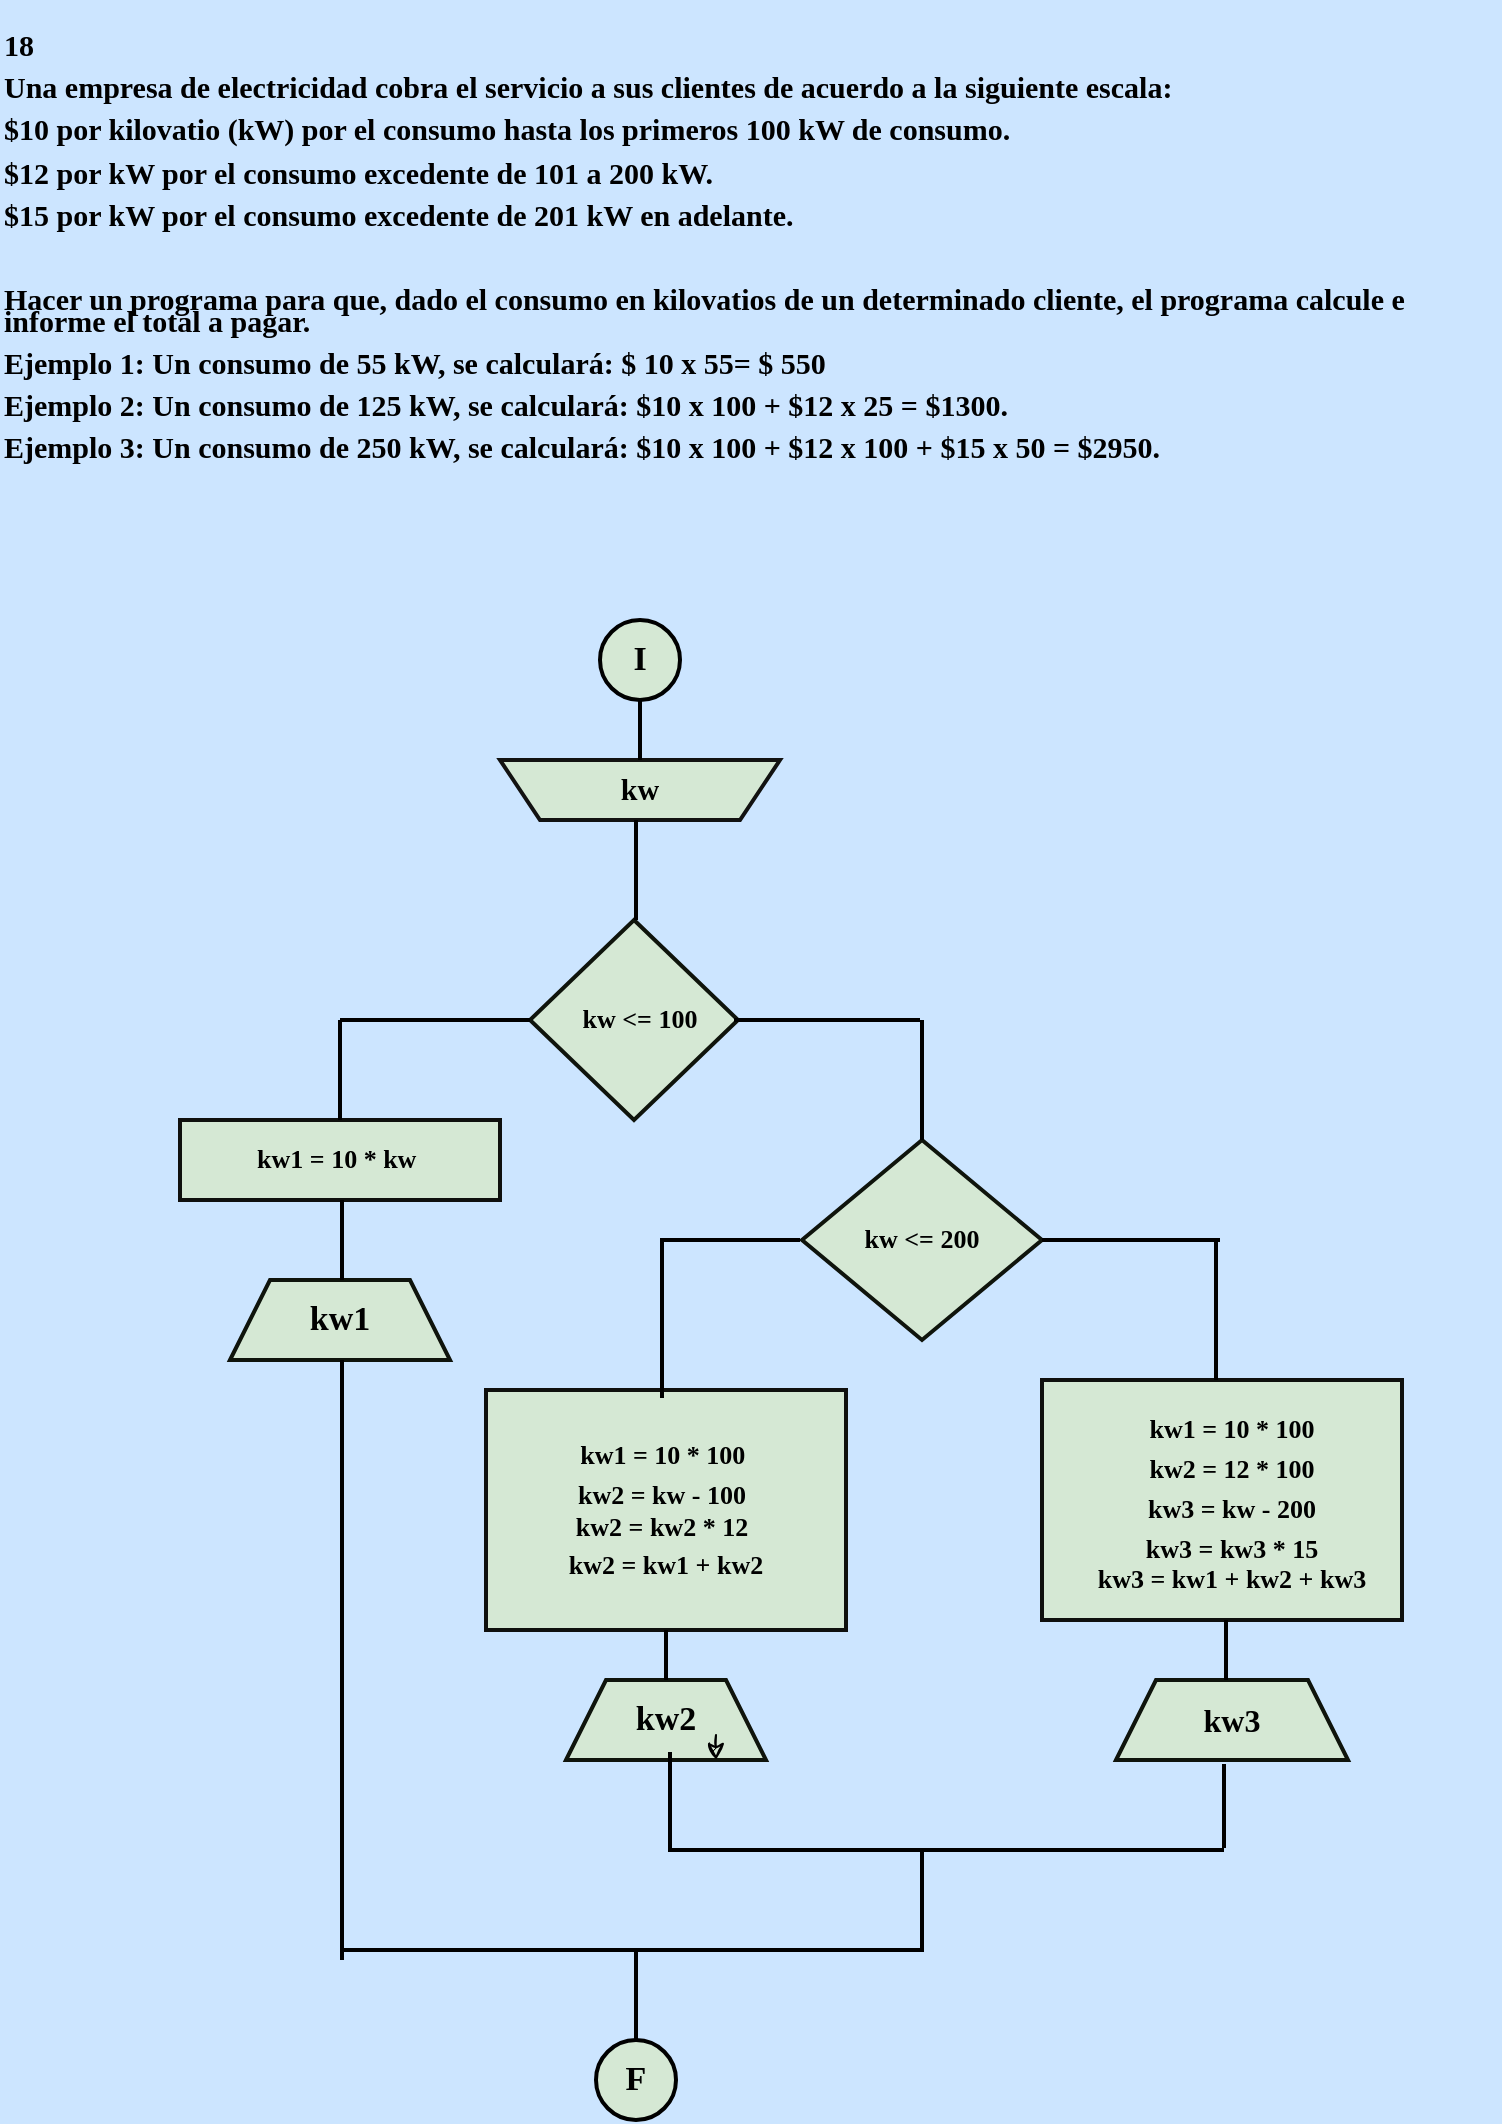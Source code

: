 <mxfile version="24.1.0" type="device">
  <diagram name="Página-1" id="AbSurpuExVeB9a-xhsQa">
    <mxGraphModel dx="1420" dy="830" grid="1" gridSize="10" guides="1" tooltips="1" connect="1" arrows="1" fold="1" page="1" pageScale="1" pageWidth="827" pageHeight="1169" background="#CCE5FF" math="0" shadow="0">
      <root>
        <mxCell id="0" />
        <mxCell id="1" parent="0" />
        <mxCell id="GO9WgjFyL9bXc8ZY_ld0-1" value="&lt;p style=&quot;line-height: 80%;&quot;&gt;&lt;b style=&quot;font-size: 15px;&quot;&gt;&lt;font style=&quot;font-size: 15px;&quot; color=&quot;#000000&quot; face=&quot;Comic Sans MS&quot;&gt;18&lt;br&gt;&lt;br&gt;Una empresa de electricidad cobra el servicio a sus clientes de acuerdo a la siguiente escala: &lt;br&gt;&lt;br&gt;$10 por kilovatio (kW) por el consumo hasta los primeros 100 kW de consumo. &lt;br&gt;&lt;br&gt;$12 por kW por el consumo excedente de 101 a 200 kW. &lt;br&gt;&lt;br&gt;$15 por kW por el consumo excedente de 201 kW en adelante.&lt;br&gt;&lt;br&gt;&lt;br&gt;&lt;br&gt;Hacer un programa para que, dado el consumo en kilovatios de un determinado cliente, el programa calcule e informe el total a pagar.&lt;br&gt;&lt;br&gt;Ejemplo 1: Un consumo de 55 kW, se calculará: $ 10 x 55= $ 550 &lt;br&gt;&lt;br&gt;Ejemplo 2: Un consumo de 125 kW, se calculará: $10 x 100 + $12 x 25 = $1300.&lt;br&gt;&lt;br&gt;Ejemplo 3: Un consumo de 250 kW, se calculará: $10 x 100 + $12 x 100 + $15 x 50 = $2950.&lt;/font&gt;&lt;/b&gt;&lt;/p&gt;" style="text;whiteSpace=wrap;html=1;fontFamily=Architects Daughter;fontSource=https%3A%2F%2Ffonts.googleapis.com%2Fcss%3Ffamily%3DArchitects%2BDaughter;" vertex="1" parent="1">
          <mxGeometry x="50" width="750" height="280" as="geometry" />
        </mxCell>
        <mxCell id="GO9WgjFyL9bXc8ZY_ld0-94" value="" style="group;aspect=fixed;" vertex="1" connectable="0" parent="1">
          <mxGeometry x="140" y="310" width="621" height="750" as="geometry" />
        </mxCell>
        <mxCell id="GO9WgjFyL9bXc8ZY_ld0-8" value="" style="group" vertex="1" connectable="0" parent="GO9WgjFyL9bXc8ZY_ld0-94">
          <mxGeometry x="210" width="40" height="40" as="geometry" />
        </mxCell>
        <mxCell id="GO9WgjFyL9bXc8ZY_ld0-2" value="" style="strokeWidth=2;html=1;shape=mxgraph.flowchart.start_2;whiteSpace=wrap;rounded=0;labelBackgroundColor=none;strokeColor=#000000;align=center;verticalAlign=middle;fontFamily=Helvetica;fontSize=12;fontColor=default;fillColor=#d5e8d4;aspect=fixed;" vertex="1" parent="GO9WgjFyL9bXc8ZY_ld0-8">
          <mxGeometry width="40" height="40" as="geometry" />
        </mxCell>
        <mxCell id="GO9WgjFyL9bXc8ZY_ld0-6" value="&lt;font color=&quot;#000000&quot; size=&quot;1&quot; face=&quot;Comic Sans MS&quot;&gt;&lt;b style=&quot;font-size: 17px;&quot;&gt;I&lt;/b&gt;&lt;/font&gt;" style="text;strokeColor=none;align=center;fillColor=none;html=1;verticalAlign=middle;whiteSpace=wrap;rounded=0;fontFamily=Architects Daughter;fontSource=https%3A%2F%2Ffonts.googleapis.com%2Fcss%3Ffamily%3DArchitects%2BDaughter;aspect=fixed;" vertex="1" parent="GO9WgjFyL9bXc8ZY_ld0-8">
          <mxGeometry x="5" y="5" width="30" height="30" as="geometry" />
        </mxCell>
        <mxCell id="GO9WgjFyL9bXc8ZY_ld0-9" value="" style="group" vertex="1" connectable="0" parent="GO9WgjFyL9bXc8ZY_ld0-94">
          <mxGeometry x="198" y="710" width="60" height="40" as="geometry" />
        </mxCell>
        <mxCell id="GO9WgjFyL9bXc8ZY_ld0-3" value="" style="strokeWidth=2;html=1;shape=mxgraph.flowchart.start_2;whiteSpace=wrap;rounded=0;labelBackgroundColor=none;strokeColor=#000000;align=center;verticalAlign=middle;fontFamily=Helvetica;fontSize=12;fontColor=default;fillColor=#d5e8d4;aspect=fixed;" vertex="1" parent="GO9WgjFyL9bXc8ZY_ld0-9">
          <mxGeometry x="10" width="40" height="40" as="geometry" />
        </mxCell>
        <mxCell id="GO9WgjFyL9bXc8ZY_ld0-7" value="&lt;font color=&quot;#000000&quot; size=&quot;1&quot; face=&quot;Comic Sans MS&quot;&gt;&lt;b style=&quot;font-size: 17px;&quot;&gt;F&lt;/b&gt;&lt;/font&gt;" style="text;strokeColor=none;align=center;fillColor=none;html=1;verticalAlign=middle;whiteSpace=wrap;rounded=0;fontFamily=Architects Daughter;fontSource=https://fonts.googleapis.com/css?family=Architects+Daughter;aspect=fixed;" vertex="1" parent="GO9WgjFyL9bXc8ZY_ld0-9">
          <mxGeometry y="5" width="60" height="30" as="geometry" />
        </mxCell>
        <mxCell id="GO9WgjFyL9bXc8ZY_ld0-11" value="" style="group" vertex="1" connectable="0" parent="GO9WgjFyL9bXc8ZY_ld0-94">
          <mxGeometry x="160" y="70" width="140" height="30" as="geometry" />
        </mxCell>
        <mxCell id="GO9WgjFyL9bXc8ZY_ld0-4" value="" style="shape=trapezoid;perimeter=trapezoidPerimeter;whiteSpace=wrap;html=1;fixedSize=1;rounded=0;labelBackgroundColor=none;strokeColor=#121211;strokeWidth=2;align=center;verticalAlign=middle;fontFamily=Helvetica;fontSize=12;fontColor=default;fillColor=#d5e8d4;direction=west;container=0;aspect=fixed;" vertex="1" parent="GO9WgjFyL9bXc8ZY_ld0-11">
          <mxGeometry width="140" height="30" as="geometry">
            <mxRectangle x="-1020" y="-650" width="50" height="40" as="alternateBounds" />
          </mxGeometry>
        </mxCell>
        <mxCell id="GO9WgjFyL9bXc8ZY_ld0-10" value="&lt;font face=&quot;Comic Sans MS&quot; color=&quot;#000000&quot;&gt;&lt;span style=&quot;font-size: 15px;&quot;&gt;&lt;b&gt;kw&lt;/b&gt;&lt;/span&gt;&lt;/font&gt;" style="text;strokeColor=none;align=center;fillColor=none;html=1;verticalAlign=middle;whiteSpace=wrap;rounded=0;fontFamily=Architects Daughter;fontSource=https://fonts.googleapis.com/css?family=Architects+Daughter;aspect=fixed;container=0;" vertex="1" parent="GO9WgjFyL9bXc8ZY_ld0-11">
          <mxGeometry x="30" width="80" height="30" as="geometry" />
        </mxCell>
        <mxCell id="GO9WgjFyL9bXc8ZY_ld0-71" value="" style="line;strokeWidth=2;direction=south;html=1;hachureGap=4;fontFamily=Architects Daughter;fontSource=https://fonts.googleapis.com/css?family=Architects+Daughter;strokeColor=#000000;" vertex="1" parent="GO9WgjFyL9bXc8ZY_ld0-11">
          <mxGeometry x="65" y="-30" width="10" height="30" as="geometry" />
        </mxCell>
        <mxCell id="GO9WgjFyL9bXc8ZY_ld0-17" value="" style="group" vertex="1" connectable="0" parent="GO9WgjFyL9bXc8ZY_ld0-94">
          <mxGeometry x="175" y="150" width="110" height="100" as="geometry" />
        </mxCell>
        <mxCell id="GO9WgjFyL9bXc8ZY_ld0-13" value="" style="rhombus;whiteSpace=wrap;html=1;rounded=0;labelBackgroundColor=none;strokeColor=#0F140C;strokeWidth=2;align=center;verticalAlign=middle;fontFamily=Helvetica;fontSize=12;fontColor=default;fillColor=#d5e8d4;aspect=fixed;" vertex="1" parent="GO9WgjFyL9bXc8ZY_ld0-17">
          <mxGeometry width="104" height="100" as="geometry" />
        </mxCell>
        <mxCell id="GO9WgjFyL9bXc8ZY_ld0-14" value="&lt;b&gt;&lt;font style=&quot;font-size: 13px;&quot; color=&quot;#000000&quot; face=&quot;Comic Sans MS&quot;&gt;kw &amp;lt;= 100&lt;/font&gt;&lt;/b&gt;" style="text;strokeColor=none;align=center;fillColor=none;html=1;verticalAlign=middle;whiteSpace=wrap;rounded=0;fontFamily=Architects Daughter;fontSource=https://fonts.googleapis.com/css?family=Architects+Daughter;aspect=fixed;" vertex="1" parent="GO9WgjFyL9bXc8ZY_ld0-17">
          <mxGeometry width="110" height="100" as="geometry" />
        </mxCell>
        <mxCell id="GO9WgjFyL9bXc8ZY_ld0-29" value="" style="group" vertex="1" connectable="0" parent="GO9WgjFyL9bXc8ZY_ld0-94">
          <mxGeometry x="311" y="260" width="120" height="100" as="geometry" />
        </mxCell>
        <mxCell id="GO9WgjFyL9bXc8ZY_ld0-18" value="" style="rhombus;whiteSpace=wrap;html=1;rounded=0;labelBackgroundColor=none;strokeColor=#0F140C;strokeWidth=2;align=center;verticalAlign=middle;fontFamily=Helvetica;fontSize=12;fontColor=default;fillColor=#d5e8d4;aspect=fixed;" vertex="1" parent="GO9WgjFyL9bXc8ZY_ld0-29">
          <mxGeometry width="120" height="100" as="geometry" />
        </mxCell>
        <mxCell id="GO9WgjFyL9bXc8ZY_ld0-27" value="&lt;font face=&quot;Comic Sans MS&quot; color=&quot;#000000&quot;&gt;&lt;span style=&quot;font-size: 13px;&quot;&gt;&lt;b&gt;kw &amp;lt;= 200&lt;/b&gt;&lt;/span&gt;&lt;/font&gt;" style="text;strokeColor=none;align=center;fillColor=none;html=1;verticalAlign=middle;whiteSpace=wrap;rounded=0;fontFamily=Architects Daughter;fontSource=https://fonts.googleapis.com/css?family=Architects+Daughter;aspect=fixed;" vertex="1" parent="GO9WgjFyL9bXc8ZY_ld0-29">
          <mxGeometry x="5" y="35" width="110" height="30" as="geometry" />
        </mxCell>
        <mxCell id="GO9WgjFyL9bXc8ZY_ld0-49" value="" style="group;aspect=fixed;" vertex="1" connectable="0" parent="GO9WgjFyL9bXc8ZY_ld0-94">
          <mxGeometry x="431" y="380" width="190" height="130" as="geometry" />
        </mxCell>
        <mxCell id="GO9WgjFyL9bXc8ZY_ld0-40" value="" style="rounded=0;whiteSpace=wrap;html=1;labelBackgroundColor=none;strokeColor=#0f100e;strokeWidth=2;align=center;verticalAlign=middle;fontFamily=Helvetica;fontSize=12;fontColor=default;fillColor=#d5e8d4;" vertex="1" parent="GO9WgjFyL9bXc8ZY_ld0-49">
          <mxGeometry width="180" height="120" as="geometry" />
        </mxCell>
        <mxCell id="GO9WgjFyL9bXc8ZY_ld0-41" value="" style="group;aspect=fixed;" vertex="1" connectable="0" parent="GO9WgjFyL9bXc8ZY_ld0-49">
          <mxGeometry y="10" width="190" height="120" as="geometry" />
        </mxCell>
        <mxCell id="GO9WgjFyL9bXc8ZY_ld0-42" value="&lt;font face=&quot;Comic Sans MS&quot; color=&quot;#000000&quot;&gt;&lt;span style=&quot;font-size: 13px;&quot;&gt;&lt;b&gt;kw3 = kw - 200&lt;/b&gt;&lt;/span&gt;&lt;/font&gt;" style="text;strokeColor=none;align=center;fillColor=none;html=1;verticalAlign=middle;whiteSpace=wrap;rounded=0;fontFamily=Architects Daughter;fontSource=https://fonts.googleapis.com/css?family=Architects+Daughter;" vertex="1" parent="GO9WgjFyL9bXc8ZY_ld0-41">
          <mxGeometry x="40" y="40" width="110" height="30" as="geometry" />
        </mxCell>
        <mxCell id="GO9WgjFyL9bXc8ZY_ld0-43" value="&lt;font face=&quot;Comic Sans MS&quot; color=&quot;#000000&quot;&gt;&lt;span style=&quot;font-size: 13px;&quot;&gt;&lt;b&gt;kw1 = 10 * 100&lt;/b&gt;&lt;/span&gt;&lt;/font&gt;" style="text;strokeColor=none;align=center;fillColor=none;html=1;verticalAlign=middle;whiteSpace=wrap;rounded=0;fontFamily=Architects Daughter;fontSource=https://fonts.googleapis.com/css?family=Architects+Daughter;" vertex="1" parent="GO9WgjFyL9bXc8ZY_ld0-41">
          <mxGeometry x="40" width="110" height="30" as="geometry" />
        </mxCell>
        <mxCell id="GO9WgjFyL9bXc8ZY_ld0-44" value="&lt;font face=&quot;Comic Sans MS&quot; color=&quot;#000000&quot;&gt;&lt;span style=&quot;font-size: 13px;&quot;&gt;&lt;b&gt;kw2 = 12 * 100&lt;/b&gt;&lt;/span&gt;&lt;/font&gt;" style="text;strokeColor=none;align=center;fillColor=none;html=1;verticalAlign=middle;whiteSpace=wrap;rounded=0;fontFamily=Architects Daughter;fontSource=https://fonts.googleapis.com/css?family=Architects+Daughter;" vertex="1" parent="GO9WgjFyL9bXc8ZY_ld0-41">
          <mxGeometry x="40" y="20" width="110" height="30" as="geometry" />
        </mxCell>
        <mxCell id="GO9WgjFyL9bXc8ZY_ld0-45" value="&lt;font face=&quot;Comic Sans MS&quot; color=&quot;#000000&quot;&gt;&lt;span style=&quot;font-size: 13px;&quot;&gt;&lt;b&gt;kw3 = kw3 * 15&lt;/b&gt;&lt;/span&gt;&lt;/font&gt;" style="text;strokeColor=none;align=center;fillColor=none;html=1;verticalAlign=middle;whiteSpace=wrap;rounded=0;fontFamily=Architects Daughter;fontSource=https://fonts.googleapis.com/css?family=Architects+Daughter;" vertex="1" parent="GO9WgjFyL9bXc8ZY_ld0-41">
          <mxGeometry x="40" y="60" width="110" height="30" as="geometry" />
        </mxCell>
        <mxCell id="GO9WgjFyL9bXc8ZY_ld0-46" style="edgeStyle=orthogonalEdgeStyle;rounded=0;sketch=1;hachureGap=4;jiggle=2;curveFitting=1;orthogonalLoop=1;jettySize=auto;html=1;exitX=0.5;exitY=1;exitDx=0;exitDy=0;fontFamily=Architects Daughter;fontSource=https://fonts.googleapis.com/css?family=Architects+Daughter;" edge="1" parent="GO9WgjFyL9bXc8ZY_ld0-41" source="GO9WgjFyL9bXc8ZY_ld0-45" target="GO9WgjFyL9bXc8ZY_ld0-45">
          <mxGeometry relative="1" as="geometry" />
        </mxCell>
        <mxCell id="GO9WgjFyL9bXc8ZY_ld0-47" value="&lt;font face=&quot;Comic Sans MS&quot; color=&quot;#000000&quot;&gt;&lt;span style=&quot;font-size: 13px;&quot;&gt;&lt;b&gt;kw3 = kw1 + kw2 + kw3&lt;/b&gt;&lt;/span&gt;&lt;/font&gt;" style="text;strokeColor=none;align=center;fillColor=none;html=1;verticalAlign=middle;whiteSpace=wrap;rounded=0;fontFamily=Architects Daughter;fontSource=https://fonts.googleapis.com/css?family=Architects+Daughter;" vertex="1" parent="GO9WgjFyL9bXc8ZY_ld0-41">
          <mxGeometry y="60" width="190" height="60" as="geometry" />
        </mxCell>
        <mxCell id="GO9WgjFyL9bXc8ZY_ld0-55" value="" style="group;aspect=fixed;" vertex="1" connectable="0" parent="GO9WgjFyL9bXc8ZY_ld0-94">
          <mxGeometry x="468" y="530" width="116" height="40" as="geometry" />
        </mxCell>
        <mxCell id="GO9WgjFyL9bXc8ZY_ld0-50" value="" style="shape=trapezoid;perimeter=trapezoidPerimeter;whiteSpace=wrap;html=1;fixedSize=1;rounded=0;labelBackgroundColor=none;strokeColor=#0F140C;strokeWidth=2;align=center;verticalAlign=middle;fontFamily=Helvetica;fontSize=12;fontColor=default;fillColor=#d5e8d4;aspect=fixed;" vertex="1" parent="GO9WgjFyL9bXc8ZY_ld0-55">
          <mxGeometry width="116" height="40" as="geometry" />
        </mxCell>
        <mxCell id="GO9WgjFyL9bXc8ZY_ld0-54" value="&lt;font size=&quot;1&quot; face=&quot;Comic Sans MS&quot; color=&quot;#000000&quot;&gt;&lt;b style=&quot;font-size: 16px;&quot;&gt;kw3&lt;/b&gt;&lt;/font&gt;" style="text;strokeColor=none;align=center;fillColor=none;html=1;verticalAlign=middle;whiteSpace=wrap;rounded=0;fontFamily=Architects Daughter;fontSource=https://fonts.googleapis.com/css?family=Architects+Daughter;aspect=fixed;" vertex="1" parent="GO9WgjFyL9bXc8ZY_ld0-55">
          <mxGeometry x="28" y="5" width="60" height="30" as="geometry" />
        </mxCell>
        <mxCell id="GO9WgjFyL9bXc8ZY_ld0-90" value="" style="line;strokeWidth=2;direction=south;html=1;hachureGap=4;fontFamily=Architects Daughter;fontSource=https://fonts.googleapis.com/css?family=Architects+Daughter;strokeColor=#000000;" vertex="1" parent="GO9WgjFyL9bXc8ZY_ld0-55">
          <mxGeometry x="50" y="-30" width="10" height="30" as="geometry" />
        </mxCell>
        <mxCell id="GO9WgjFyL9bXc8ZY_ld0-59" value="" style="group" vertex="1" connectable="0" parent="GO9WgjFyL9bXc8ZY_ld0-94">
          <mxGeometry y="250" width="160" height="40" as="geometry" />
        </mxCell>
        <mxCell id="GO9WgjFyL9bXc8ZY_ld0-53" value="" style="rounded=0;whiteSpace=wrap;html=1;labelBackgroundColor=none;strokeColor=#0f100e;strokeWidth=2;align=center;verticalAlign=middle;fontFamily=Helvetica;fontSize=12;fontColor=default;fillColor=#d5e8d4;aspect=fixed;" vertex="1" parent="GO9WgjFyL9bXc8ZY_ld0-59">
          <mxGeometry width="160" height="40" as="geometry" />
        </mxCell>
        <mxCell id="GO9WgjFyL9bXc8ZY_ld0-58" value="&lt;font face=&quot;Comic Sans MS&quot; color=&quot;#000000&quot;&gt;&lt;span style=&quot;font-size: 13px;&quot;&gt;&lt;b&gt;kw1 = 10 * kw&amp;nbsp;&lt;/b&gt;&lt;/span&gt;&lt;/font&gt;" style="text;strokeColor=none;align=center;fillColor=none;html=1;verticalAlign=middle;whiteSpace=wrap;rounded=0;fontFamily=Architects Daughter;fontSource=https://fonts.googleapis.com/css?family=Architects+Daughter;aspect=fixed;" vertex="1" parent="GO9WgjFyL9bXc8ZY_ld0-59">
          <mxGeometry x="20" y="5" width="120" height="30" as="geometry" />
        </mxCell>
        <mxCell id="GO9WgjFyL9bXc8ZY_ld0-60" value="" style="group" vertex="1" connectable="0" parent="GO9WgjFyL9bXc8ZY_ld0-94">
          <mxGeometry x="25" y="330" width="110" height="40" as="geometry" />
        </mxCell>
        <mxCell id="GO9WgjFyL9bXc8ZY_ld0-5" value="" style="shape=trapezoid;perimeter=trapezoidPerimeter;whiteSpace=wrap;html=1;fixedSize=1;rounded=0;labelBackgroundColor=none;strokeColor=#0F140C;strokeWidth=2;align=center;verticalAlign=middle;fontFamily=Helvetica;fontSize=12;fontColor=default;fillColor=#d5e8d4;aspect=fixed;" vertex="1" parent="GO9WgjFyL9bXc8ZY_ld0-60">
          <mxGeometry width="110" height="40" as="geometry" />
        </mxCell>
        <mxCell id="GO9WgjFyL9bXc8ZY_ld0-31" value="&lt;font size=&quot;1&quot; face=&quot;Comic Sans MS&quot; color=&quot;#000000&quot;&gt;&lt;b style=&quot;font-size: 17px;&quot;&gt;kw1&lt;/b&gt;&lt;/font&gt;" style="text;strokeColor=none;align=center;fillColor=none;html=1;verticalAlign=middle;whiteSpace=wrap;rounded=0;fontFamily=Architects Daughter;fontSource=https://fonts.googleapis.com/css?family=Architects+Daughter;aspect=fixed;" vertex="1" parent="GO9WgjFyL9bXc8ZY_ld0-60">
          <mxGeometry x="35" y="5" width="40" height="30" as="geometry" />
        </mxCell>
        <mxCell id="GO9WgjFyL9bXc8ZY_ld0-64" value="" style="group" vertex="1" connectable="0" parent="GO9WgjFyL9bXc8ZY_ld0-94">
          <mxGeometry x="153" y="385" width="180" height="120" as="geometry" />
        </mxCell>
        <mxCell id="GO9WgjFyL9bXc8ZY_ld0-52" value="" style="rounded=0;whiteSpace=wrap;html=1;labelBackgroundColor=none;strokeColor=#0f100e;strokeWidth=2;align=center;verticalAlign=middle;fontFamily=Helvetica;fontSize=12;fontColor=default;fillColor=#d5e8d4;aspect=fixed;" vertex="1" parent="GO9WgjFyL9bXc8ZY_ld0-64">
          <mxGeometry width="180" height="120" as="geometry" />
        </mxCell>
        <mxCell id="GO9WgjFyL9bXc8ZY_ld0-61" value="" style="group;aspect=fixed;" vertex="1" connectable="0" parent="GO9WgjFyL9bXc8ZY_ld0-64">
          <mxGeometry x="20" y="18" width="140" height="100" as="geometry" />
        </mxCell>
        <mxCell id="GO9WgjFyL9bXc8ZY_ld0-15" value="&lt;b&gt;&lt;font style=&quot;font-size: 13px;&quot; color=&quot;#000000&quot; face=&quot;Comic Sans MS&quot;&gt;kw2 = kw2 * 12&lt;/font&gt;&lt;/b&gt;" style="text;strokeColor=none;align=center;fillColor=none;html=1;verticalAlign=middle;whiteSpace=wrap;rounded=0;fontFamily=Architects Daughter;fontSource=https://fonts.googleapis.com/css?family=Architects+Daughter;aspect=fixed;" vertex="1" parent="GO9WgjFyL9bXc8ZY_ld0-61">
          <mxGeometry x="13" y="1" width="110" height="99" as="geometry" />
        </mxCell>
        <mxCell id="GO9WgjFyL9bXc8ZY_ld0-20" value="&lt;b&gt;&lt;font style=&quot;font-size: 13px;&quot; color=&quot;#000000&quot; face=&quot;Comic Sans MS&quot;&gt;kw2 = kw1 + kw2&lt;/font&gt;&lt;/b&gt;" style="text;strokeColor=none;align=center;fillColor=none;html=1;verticalAlign=middle;whiteSpace=wrap;rounded=0;fontFamily=Architects Daughter;fontSource=https://fonts.googleapis.com/css?family=Architects+Daughter;aspect=fixed;" vertex="1" parent="GO9WgjFyL9bXc8ZY_ld0-61">
          <mxGeometry y="40" width="140" height="60" as="geometry" />
        </mxCell>
        <mxCell id="GO9WgjFyL9bXc8ZY_ld0-16" value="&lt;font face=&quot;Comic Sans MS&quot; color=&quot;#000000&quot;&gt;&lt;span style=&quot;font-size: 13px;&quot;&gt;&lt;b&gt;kw1 = 10 * 100&amp;nbsp;&lt;/b&gt;&lt;/span&gt;&lt;/font&gt;" style="text;strokeColor=none;align=center;fillColor=none;html=1;verticalAlign=middle;whiteSpace=wrap;rounded=0;fontFamily=Architects Daughter;fontSource=https://fonts.googleapis.com/css?family=Architects+Daughter;aspect=fixed;" vertex="1" parent="GO9WgjFyL9bXc8ZY_ld0-61">
          <mxGeometry x="15" width="110" height="30" as="geometry" />
        </mxCell>
        <mxCell id="GO9WgjFyL9bXc8ZY_ld0-23" value="&lt;font face=&quot;Comic Sans MS&quot; color=&quot;#000000&quot;&gt;&lt;span style=&quot;font-size: 13px;&quot;&gt;&lt;b&gt;kw2 = kw - 100&lt;/b&gt;&lt;/span&gt;&lt;/font&gt;" style="text;strokeColor=none;align=center;fillColor=none;html=1;verticalAlign=middle;whiteSpace=wrap;rounded=0;fontFamily=Architects Daughter;fontSource=https://fonts.googleapis.com/css?family=Architects+Daughter;aspect=fixed;" vertex="1" parent="GO9WgjFyL9bXc8ZY_ld0-61">
          <mxGeometry x="13" y="20" width="110" height="30" as="geometry" />
        </mxCell>
        <mxCell id="GO9WgjFyL9bXc8ZY_ld0-67" value="" style="group" vertex="1" connectable="0" parent="GO9WgjFyL9bXc8ZY_ld0-94">
          <mxGeometry x="193" y="530" width="100" height="40" as="geometry" />
        </mxCell>
        <mxCell id="GO9WgjFyL9bXc8ZY_ld0-51" value="" style="shape=trapezoid;perimeter=trapezoidPerimeter;whiteSpace=wrap;html=1;fixedSize=1;rounded=0;labelBackgroundColor=none;strokeColor=#0F140C;strokeWidth=2;align=center;verticalAlign=middle;fontFamily=Helvetica;fontSize=12;fontColor=default;fillColor=#d5e8d4;aspect=fixed;" vertex="1" parent="GO9WgjFyL9bXc8ZY_ld0-67">
          <mxGeometry width="100" height="40" as="geometry" />
        </mxCell>
        <mxCell id="GO9WgjFyL9bXc8ZY_ld0-68" style="edgeStyle=orthogonalEdgeStyle;rounded=0;sketch=1;hachureGap=4;jiggle=2;curveFitting=1;orthogonalLoop=1;jettySize=auto;html=1;exitX=1;exitY=0.75;exitDx=0;exitDy=0;entryX=0.75;entryY=1;entryDx=0;entryDy=0;fontFamily=Architects Daughter;fontSource=https%3A%2F%2Ffonts.googleapis.com%2Fcss%3Ffamily%3DArchitects%2BDaughter;" edge="1" parent="GO9WgjFyL9bXc8ZY_ld0-67" source="GO9WgjFyL9bXc8ZY_ld0-65" target="GO9WgjFyL9bXc8ZY_ld0-51">
          <mxGeometry relative="1" as="geometry" />
        </mxCell>
        <mxCell id="GO9WgjFyL9bXc8ZY_ld0-65" value="&lt;font size=&quot;1&quot; face=&quot;Comic Sans MS&quot; color=&quot;#000000&quot;&gt;&lt;b style=&quot;font-size: 17px;&quot;&gt;kw2&lt;/b&gt;&lt;/font&gt;" style="text;strokeColor=none;align=center;fillColor=none;html=1;verticalAlign=middle;whiteSpace=wrap;rounded=0;fontFamily=Architects Daughter;fontSource=https://fonts.googleapis.com/css?family=Architects+Daughter;aspect=fixed;" vertex="1" parent="GO9WgjFyL9bXc8ZY_ld0-67">
          <mxGeometry x="25" y="5" width="50" height="30" as="geometry" />
        </mxCell>
        <mxCell id="GO9WgjFyL9bXc8ZY_ld0-69" value="" style="line;strokeWidth=2;direction=south;html=1;hachureGap=4;fontFamily=Architects Daughter;fontSource=https://fonts.googleapis.com/css?family=Architects+Daughter;strokeColor=#000000;" vertex="1" parent="GO9WgjFyL9bXc8ZY_ld0-94">
          <mxGeometry x="366" y="200" width="10" height="60" as="geometry" />
        </mxCell>
        <mxCell id="GO9WgjFyL9bXc8ZY_ld0-70" value="" style="line;strokeWidth=2;direction=south;html=1;hachureGap=4;fontFamily=Architects Daughter;fontSource=https://fonts.googleapis.com/css?family=Architects+Daughter;strokeColor=#000000;" vertex="1" parent="GO9WgjFyL9bXc8ZY_ld0-94">
          <mxGeometry x="75" y="200" width="10" height="50" as="geometry" />
        </mxCell>
        <mxCell id="GO9WgjFyL9bXc8ZY_ld0-72" value="" style="line;strokeWidth=2;direction=south;html=1;hachureGap=4;fontFamily=Architects Daughter;fontSource=https://fonts.googleapis.com/css?family=Architects+Daughter;strokeColor=#000000;" vertex="1" parent="GO9WgjFyL9bXc8ZY_ld0-94">
          <mxGeometry x="223" y="100" width="10" height="50" as="geometry" />
        </mxCell>
        <mxCell id="GO9WgjFyL9bXc8ZY_ld0-73" value="" style="line;strokeWidth=2;direction=south;html=1;hachureGap=4;fontFamily=Architects Daughter;fontSource=https://fonts.googleapis.com/css?family=Architects+Daughter;strokeColor=#000000;" vertex="1" parent="GO9WgjFyL9bXc8ZY_ld0-94">
          <mxGeometry x="76" y="290" width="10" height="40" as="geometry" />
        </mxCell>
        <mxCell id="GO9WgjFyL9bXc8ZY_ld0-74" value="" style="line;strokeWidth=2;direction=south;html=1;hachureGap=4;fontFamily=Architects Daughter;fontSource=https://fonts.googleapis.com/css?family=Architects+Daughter;strokeColor=#000000;" vertex="1" parent="GO9WgjFyL9bXc8ZY_ld0-94">
          <mxGeometry x="513" y="310" width="10" height="70" as="geometry" />
        </mxCell>
        <mxCell id="GO9WgjFyL9bXc8ZY_ld0-75" value="" style="line;strokeWidth=2;direction=south;html=1;hachureGap=4;fontFamily=Architects Daughter;fontSource=https://fonts.googleapis.com/css?family=Architects+Daughter;strokeColor=#000000;" vertex="1" parent="GO9WgjFyL9bXc8ZY_ld0-94">
          <mxGeometry x="76" y="370" width="10" height="300" as="geometry" />
        </mxCell>
        <mxCell id="GO9WgjFyL9bXc8ZY_ld0-76" value="" style="line;strokeWidth=2;direction=south;html=1;hachureGap=4;fontFamily=Architects Daughter;fontSource=https://fonts.googleapis.com/css?family=Architects+Daughter;strokeColor=#000000;" vertex="1" parent="GO9WgjFyL9bXc8ZY_ld0-94">
          <mxGeometry x="236" y="309" width="10" height="80" as="geometry" />
        </mxCell>
        <mxCell id="GO9WgjFyL9bXc8ZY_ld0-77" value="" style="line;strokeWidth=2;direction=south;html=1;hachureGap=4;fontFamily=Architects Daughter;fontSource=https://fonts.googleapis.com/css?family=Architects+Daughter;strokeColor=#000000;" vertex="1" parent="GO9WgjFyL9bXc8ZY_ld0-94">
          <mxGeometry x="517" y="572" width="10" height="42" as="geometry" />
        </mxCell>
        <mxCell id="GO9WgjFyL9bXc8ZY_ld0-78" value="" style="line;strokeWidth=2;direction=south;html=1;hachureGap=4;fontFamily=Architects Daughter;fontSource=https://fonts.googleapis.com/css?family=Architects+Daughter;strokeColor=#000000;" vertex="1" parent="GO9WgjFyL9bXc8ZY_ld0-94">
          <mxGeometry x="238" y="505" width="10" height="25" as="geometry" />
        </mxCell>
        <mxCell id="GO9WgjFyL9bXc8ZY_ld0-79" value="" style="line;strokeWidth=2;html=1;perimeter=backbonePerimeter;points=[];outlineConnect=0;hachureGap=4;fontFamily=Architects Daughter;fontSource=https://fonts.googleapis.com/css?family=Architects+Daughter;strokeColor=#000000;" vertex="1" parent="GO9WgjFyL9bXc8ZY_ld0-94">
          <mxGeometry x="80" y="195" width="95" height="10" as="geometry" />
        </mxCell>
        <mxCell id="GO9WgjFyL9bXc8ZY_ld0-80" value="" style="line;strokeWidth=2;html=1;perimeter=backbonePerimeter;points=[];outlineConnect=0;hachureGap=4;fontFamily=Architects Daughter;fontSource=https://fonts.googleapis.com/css?family=Architects+Daughter;strokeColor=#000000;" vertex="1" parent="GO9WgjFyL9bXc8ZY_ld0-94">
          <mxGeometry x="431" y="305" width="89" height="10" as="geometry" />
        </mxCell>
        <mxCell id="GO9WgjFyL9bXc8ZY_ld0-81" value="" style="line;strokeWidth=2;html=1;perimeter=backbonePerimeter;points=[];outlineConnect=0;hachureGap=4;fontFamily=Architects Daughter;fontSource=https://fonts.googleapis.com/css?family=Architects+Daughter;strokeColor=#000000;" vertex="1" parent="GO9WgjFyL9bXc8ZY_ld0-94">
          <mxGeometry x="240" y="305" width="70" height="10" as="geometry" />
        </mxCell>
        <mxCell id="GO9WgjFyL9bXc8ZY_ld0-82" value="" style="line;strokeWidth=2;html=1;perimeter=backbonePerimeter;points=[];outlineConnect=0;hachureGap=4;fontFamily=Architects Daughter;fontSource=https://fonts.googleapis.com/css?family=Architects+Daughter;strokeColor=#000000;" vertex="1" parent="GO9WgjFyL9bXc8ZY_ld0-94">
          <mxGeometry x="277" y="195" width="93" height="10" as="geometry" />
        </mxCell>
        <mxCell id="GO9WgjFyL9bXc8ZY_ld0-84" value="" style="line;strokeWidth=2;html=1;perimeter=backbonePerimeter;points=[];outlineConnect=0;hachureGap=4;fontFamily=Architects Daughter;fontSource=https://fonts.googleapis.com/css?family=Architects+Daughter;strokeColor=#000000;" vertex="1" parent="GO9WgjFyL9bXc8ZY_ld0-94">
          <mxGeometry x="80" y="660" width="290" height="10" as="geometry" />
        </mxCell>
        <mxCell id="GO9WgjFyL9bXc8ZY_ld0-85" value="" style="line;strokeWidth=2;html=1;perimeter=backbonePerimeter;points=[];outlineConnect=0;hachureGap=4;fontFamily=Architects Daughter;fontSource=https://fonts.googleapis.com/css?family=Architects+Daughter;strokeColor=#000000;" vertex="1" parent="GO9WgjFyL9bXc8ZY_ld0-94">
          <mxGeometry x="245" y="610" width="277" height="10" as="geometry" />
        </mxCell>
        <mxCell id="GO9WgjFyL9bXc8ZY_ld0-91" value="" style="line;strokeWidth=2;direction=south;html=1;hachureGap=4;fontFamily=Architects Daughter;fontSource=https://fonts.googleapis.com/css?family=Architects+Daughter;strokeColor=#000000;" vertex="1" parent="GO9WgjFyL9bXc8ZY_ld0-94">
          <mxGeometry x="223" y="666" width="10" height="44" as="geometry" />
        </mxCell>
        <mxCell id="GO9WgjFyL9bXc8ZY_ld0-92" value="" style="line;strokeWidth=2;direction=south;html=1;hachureGap=4;fontFamily=Architects Daughter;fontSource=https://fonts.googleapis.com/css?family=Architects+Daughter;strokeColor=#000000;" vertex="1" parent="GO9WgjFyL9bXc8ZY_ld0-94">
          <mxGeometry x="366" y="616" width="10" height="50" as="geometry" />
        </mxCell>
        <mxCell id="GO9WgjFyL9bXc8ZY_ld0-93" value="" style="line;strokeWidth=2;direction=south;html=1;hachureGap=4;fontFamily=Architects Daughter;fontSource=https://fonts.googleapis.com/css?family=Architects+Daughter;strokeColor=#000000;" vertex="1" parent="GO9WgjFyL9bXc8ZY_ld0-94">
          <mxGeometry x="240" y="566" width="10" height="50" as="geometry" />
        </mxCell>
      </root>
    </mxGraphModel>
  </diagram>
</mxfile>
